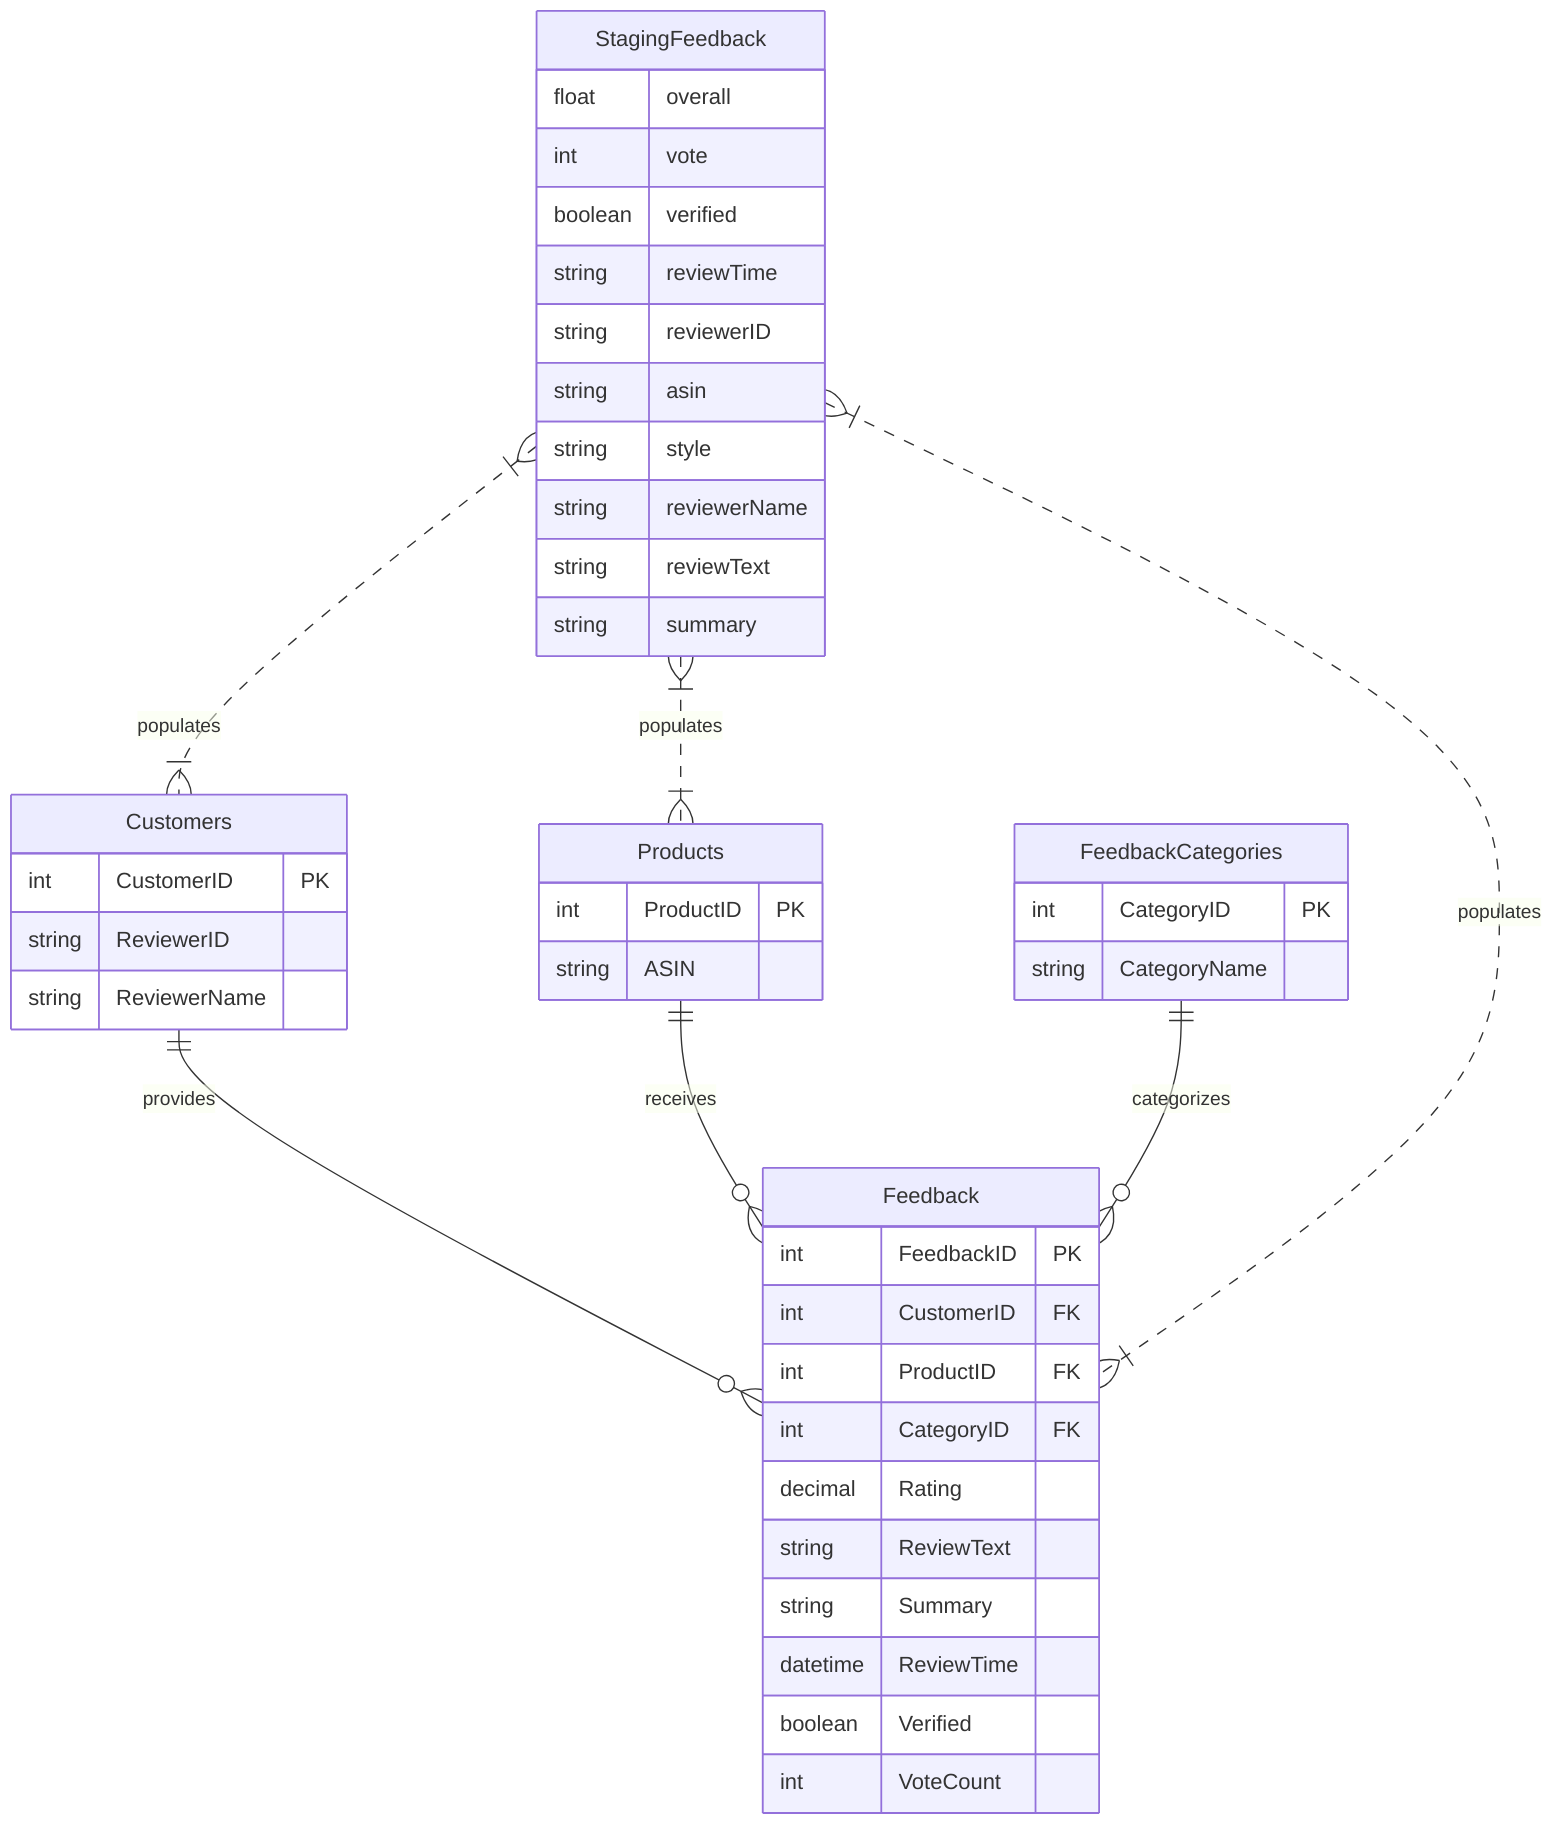 erDiagram
    Customers ||--o{ Feedback : "provides"
    Products ||--o{ Feedback : "receives"
    FeedbackCategories ||--o{ Feedback : "categorizes"
    StagingFeedback }|..|{ Customers : "populates"
    StagingFeedback }|..|{ Products : "populates"
    StagingFeedback }|..|{ Feedback : "populates"

    Customers {
        int CustomerID PK
        string ReviewerID
        string ReviewerName
    }

    Products {
        int ProductID PK
        string ASIN
    }

    FeedbackCategories {
        int CategoryID PK
        string CategoryName
    }

    Feedback {
        int FeedbackID PK
        int CustomerID FK
        int ProductID FK
        int CategoryID FK
        decimal Rating
        string ReviewText
        string Summary
        datetime ReviewTime
        boolean Verified
        int VoteCount
    }

    StagingFeedback {
        float overall
        int vote
        boolean verified
        string reviewTime
        string reviewerID
        string asin
        string style
        string reviewerName
        string reviewText
        string summary
    }